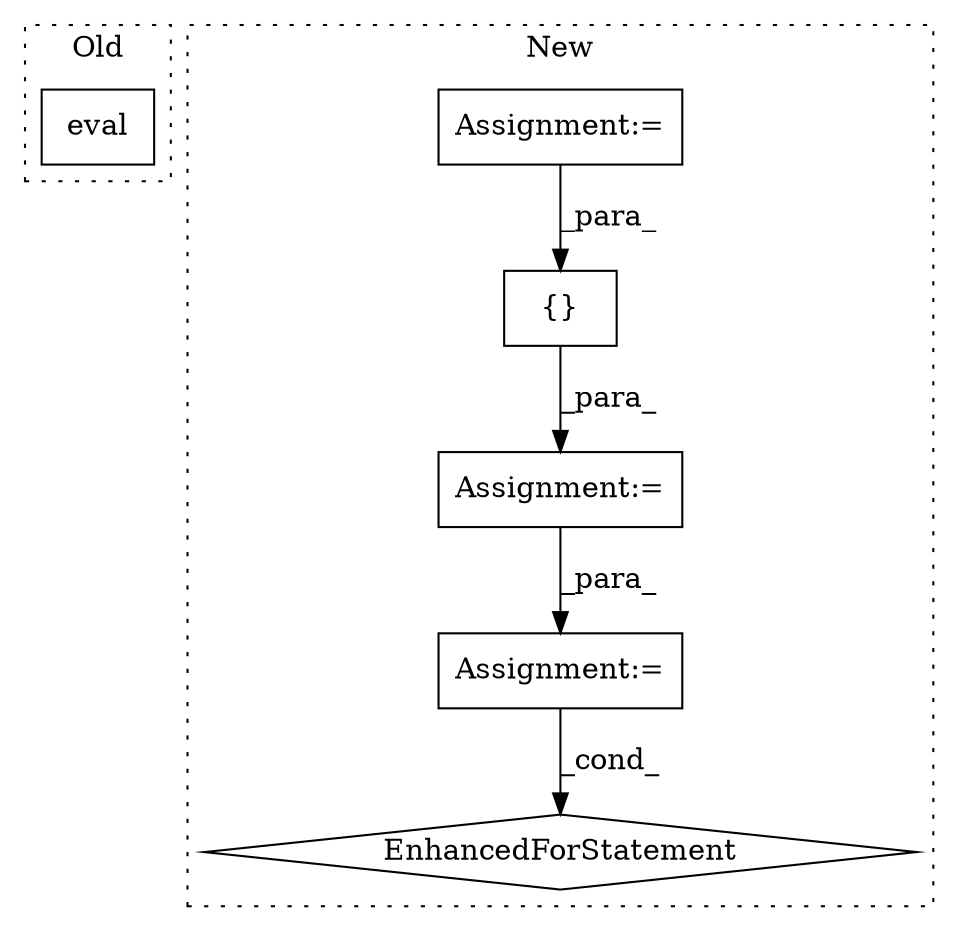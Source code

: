 digraph G {
subgraph cluster0 {
1 [label="eval" a="32" s="2315,2339" l="5,1" shape="box"];
label = "Old";
style="dotted";
}
subgraph cluster1 {
2 [label="EnhancedForStatement" a="70" s="3419,3557" l="68,2" shape="diamond"];
3 [label="Assignment:=" a="7" s="3419,3557" l="68,2" shape="box"];
4 [label="Assignment:=" a="7" s="3393" l="2" shape="box"];
5 [label="Assignment:=" a="7" s="3222" l="1" shape="box"];
6 [label="{}" a="4" s="3404,3406" l="1,1" shape="box"];
label = "New";
style="dotted";
}
3 -> 2 [label="_cond_"];
4 -> 3 [label="_para_"];
5 -> 6 [label="_para_"];
6 -> 4 [label="_para_"];
}